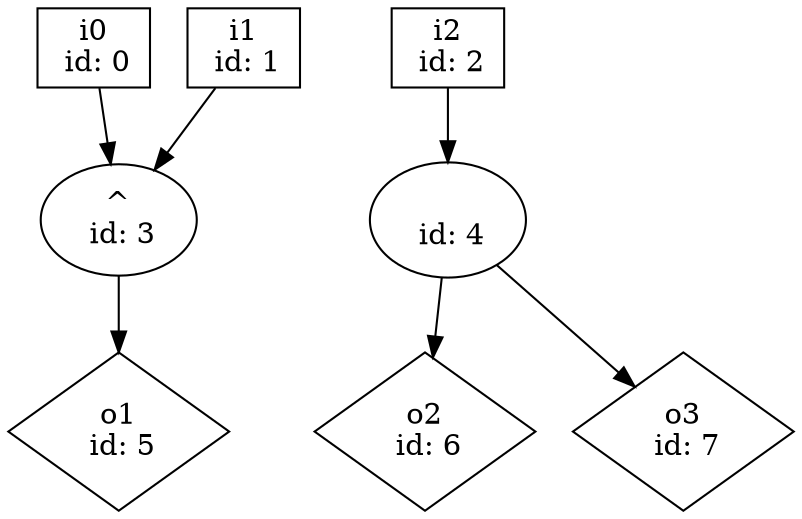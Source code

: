 digraph G {
n0 [label="i0\n id: 0",shape="box"];
n1 [label="i1\n id: 1",shape="box"];
n2 [label="i2\n id: 2",shape="box"];
n3 [label="^\n id: 3"];
n4 [label="\n id: 4"];
n5 [label="o1\n id: 5",shape="diamond"];
n6 [label="o2\n id: 6",shape="diamond"];
n7 [label="o3\n id: 7",shape="diamond"];
n0 -> n3
n1 -> n3
n2 -> n4
n3 -> n5
n4 -> n6
n4 -> n7
}